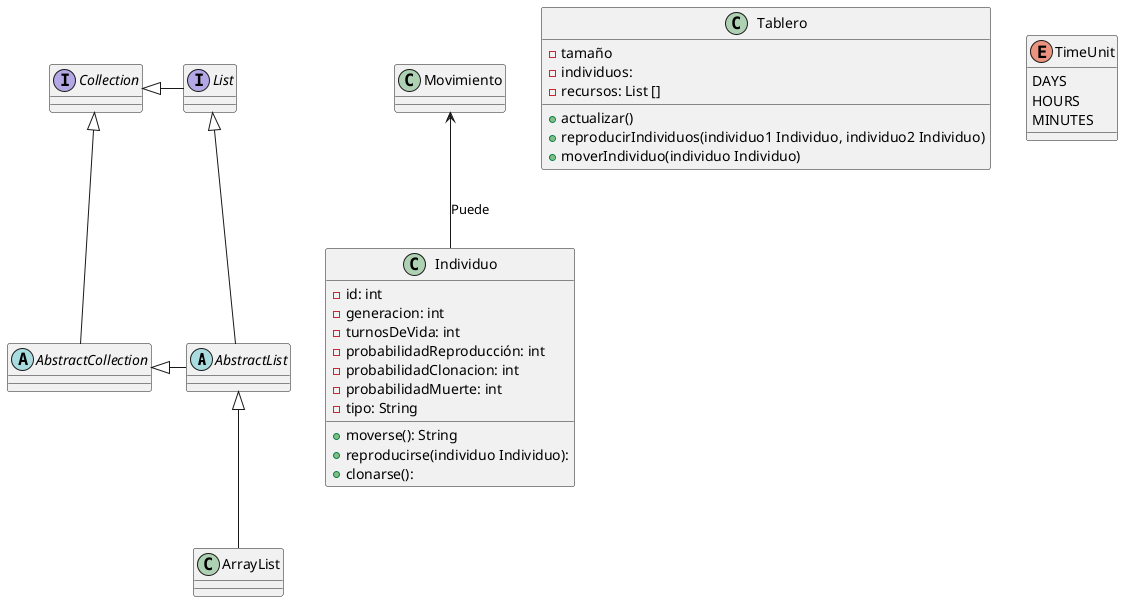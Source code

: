@startuml
'https://plantuml.com/class-diagram

abstract class AbstractList
abstract AbstractCollection
interface List
interface Collection

List <|-- AbstractList
Collection <|-- AbstractCollection

Collection <|- List
AbstractCollection <|- AbstractList
AbstractList <|-- ArrayList

class Individuo {
    -id: int
    -generacion: int
    -turnosDeVida: int
    -probabilidadReproducción: int
    -probabilidadClonacion: int
    -probabilidadMuerte: int
    -tipo: String
    +moverse(): String
    +reproducirse(individuo Individuo):
    +clonarse():
}
class Tablero{
    -tamaño
    -individuos:
    -recursos: List []
    +actualizar()
    +reproducirIndividuos(individuo1 Individuo, individuo2 Individuo)
    +moverIndividuo(individuo Individuo)

}

class Movimiento{

}
Movimiento <-- Individuo: Puede
enum TimeUnit {
DAYS
HOURS
MINUTES
}

@enduml